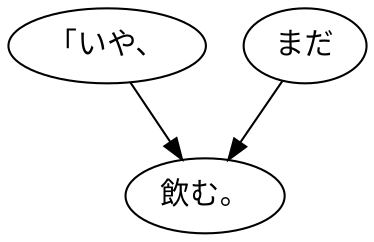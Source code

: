 digraph graph4625 {
	node0 [label="「いや、"];
	node1 [label="まだ"];
	node2 [label="飲む。"];
	node0 -> node2;
	node1 -> node2;
}
